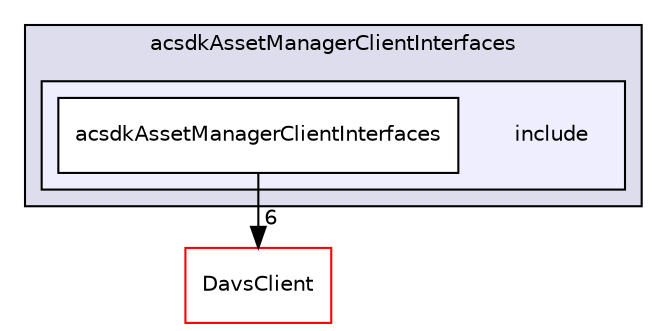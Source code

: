 digraph "/workplace/avs-device-sdk/capabilities/AssetManager/acsdkAssetManagerClientInterfaces/include" {
  compound=true
  node [ fontsize="10", fontname="Helvetica"];
  edge [ labelfontsize="10", labelfontname="Helvetica"];
  subgraph clusterdir_3ba2035ca5da00ee02b55bb348a40df0 {
    graph [ bgcolor="#ddddee", pencolor="black", label="acsdkAssetManagerClientInterfaces" fontname="Helvetica", fontsize="10", URL="dir_3ba2035ca5da00ee02b55bb348a40df0.html"]
  subgraph clusterdir_2775bcf5cfa589dd6ea5a332b45f864e {
    graph [ bgcolor="#eeeeff", pencolor="black", label="" URL="dir_2775bcf5cfa589dd6ea5a332b45f864e.html"];
    dir_2775bcf5cfa589dd6ea5a332b45f864e [shape=plaintext label="include"];
    dir_e357f3d2edfd444b1b039e9ae455caa6 [shape=box label="acsdkAssetManagerClientInterfaces" color="black" fillcolor="white" style="filled" URL="dir_e357f3d2edfd444b1b039e9ae455caa6.html"];
  }
  }
  dir_de622777c97862544df14465483f72cc [shape=box label="DavsClient" fillcolor="white" style="filled" color="red" URL="dir_de622777c97862544df14465483f72cc.html"];
  dir_e357f3d2edfd444b1b039e9ae455caa6->dir_de622777c97862544df14465483f72cc [headlabel="6", labeldistance=1.5 headhref="dir_000308_000230.html"];
}
